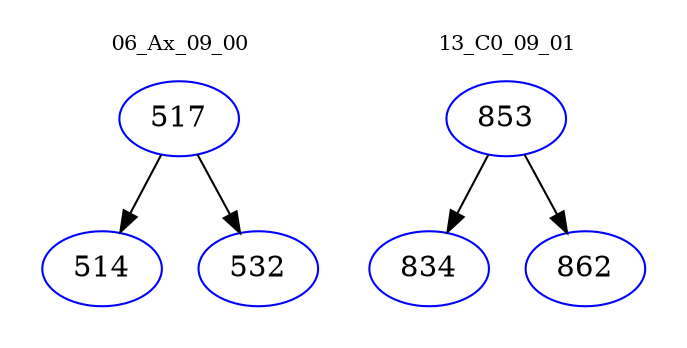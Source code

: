 digraph{
subgraph cluster_0 {
color = white
label = "06_Ax_09_00";
fontsize=10;
T0_517 [label="517", color="blue"]
T0_517 -> T0_514 [color="black"]
T0_514 [label="514", color="blue"]
T0_517 -> T0_532 [color="black"]
T0_532 [label="532", color="blue"]
}
subgraph cluster_1 {
color = white
label = "13_C0_09_01";
fontsize=10;
T1_853 [label="853", color="blue"]
T1_853 -> T1_834 [color="black"]
T1_834 [label="834", color="blue"]
T1_853 -> T1_862 [color="black"]
T1_862 [label="862", color="blue"]
}
}

